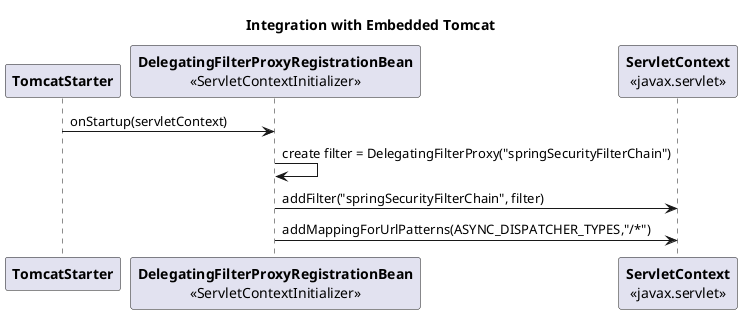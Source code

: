 @startuml
title Integration with Embedded Tomcat
participant "<b>TomcatStarter</b>" as TomcatStarter
participant "<b>DelegatingFilterProxyRegistrationBean</b>\n<<ServletContextInitializer>>" as RegistrationBean
participant "<b>ServletContext</b>\n<<javax.servlet>>" as ServletContext

TomcatStarter -> RegistrationBean: onStartup(servletContext)
RegistrationBean -> RegistrationBean: create filter = DelegatingFilterProxy("springSecurityFilterChain")
RegistrationBean -> ServletContext: addFilter("springSecurityFilterChain", filter)
RegistrationBean -> ServletContext: addMappingForUrlPatterns(ASYNC_DISPATCHER_TYPES,"/*")
@enduml
